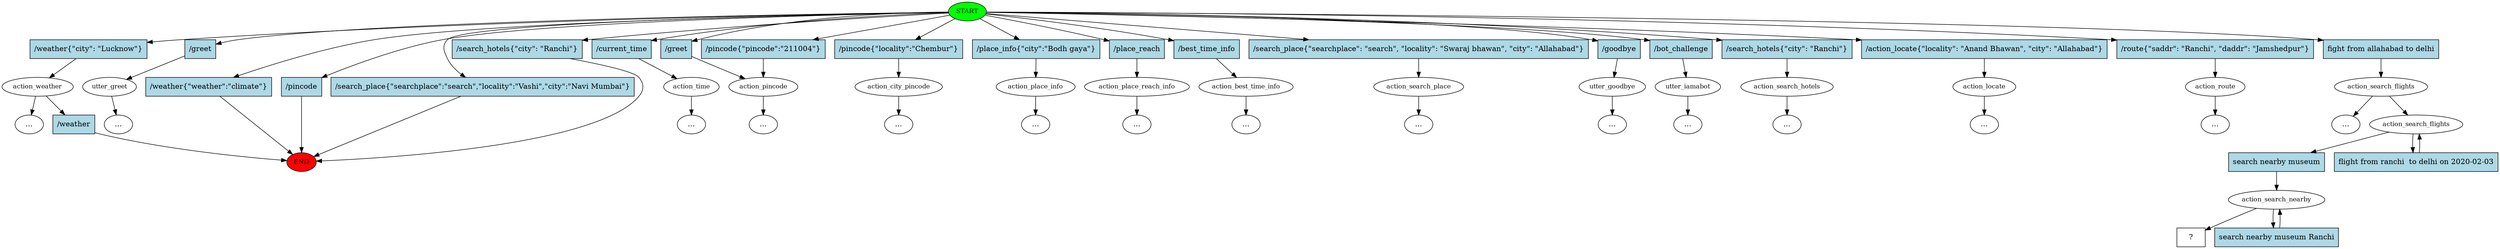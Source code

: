 digraph  {
0 [class="start active", fillcolor=green, fontsize=12, label=START, style=filled];
"-1" [class=end, fillcolor=red, fontsize=12, label=END, style=filled];
1 [class="", fontsize=12, label=action_weather];
2 [class="", fontsize=12, label=utter_greet];
14 [class="", fontsize=12, label=action_time];
"-15" [class=ellipsis, label="..."];
16 [class="", fontsize=12, label=action_pincode];
"-19" [class=ellipsis, label="..."];
19 [class="", fontsize=12, label=action_city_pincode];
"-24" [class=ellipsis, label="..."];
26 [class="", fontsize=12, label=action_place_info];
"-29" [class=ellipsis, label="..."];
29 [class="", fontsize=12, label=action_place_reach_info];
"-30" [class=ellipsis, label="..."];
30 [class="", fontsize=12, label=action_best_time_info];
"-33" [class=ellipsis, label="..."];
35 [class="", fontsize=12, label=action_search_place];
36 [class="", fontsize=12, label=utter_goodbye];
"-37" [class=ellipsis, label="..."];
44 [class="", fontsize=12, label=utter_iamabot];
"-45" [class=ellipsis, label="..."];
"-51" [class=ellipsis, label="..."];
51 [class="", fontsize=12, label=action_search_hotels];
"-52" [class=ellipsis, label="..."];
52 [class="", fontsize=12, label=action_locate];
"-53" [class=ellipsis, label="..."];
54 [class="", fontsize=12, label=action_route];
"-55" [class=ellipsis, label="..."];
55 [class=active, fontsize=12, label=action_search_flights];
"-56" [class=ellipsis, label="..."];
"-58" [class=ellipsis, label="..."];
"-59" [class=ellipsis, label="..."];
60 [class=active, fontsize=12, label=action_search_flights];
62 [class=active, fontsize=12, label=action_search_nearby];
64 [class="intent dashed active", label="  ?  ", shape=rect];
65 [class=intent, fillcolor=lightblue, label="/weather{\"city\": \"Lucknow\"}", shape=rect, style=filled];
66 [class=intent, fillcolor=lightblue, label="/greet", shape=rect, style=filled];
67 [class=intent, fillcolor=lightblue, label="/weather{\"weather\":\"climate\"}", shape=rect, style=filled];
68 [class=intent, fillcolor=lightblue, label="/pincode", shape=rect, style=filled];
69 [class=intent, fillcolor=lightblue, label="/search_place{\"searchplace\":\"search\",\"locality\":\"Vashi\",\"city\":\"Navi Mumbai\"}", shape=rect, style=filled];
70 [class=intent, fillcolor=lightblue, label="/search_hotels{\"city\": \"Ranchi\"}", shape=rect, style=filled];
71 [class=intent, fillcolor=lightblue, label="/current_time", shape=rect, style=filled];
72 [class=intent, fillcolor=lightblue, label="/greet", shape=rect, style=filled];
73 [class=intent, fillcolor=lightblue, label="/pincode{\"pincode\":\"211004\"}", shape=rect, style=filled];
74 [class=intent, fillcolor=lightblue, label="/pincode{\"locality\":\"Chembur\"}", shape=rect, style=filled];
75 [class=intent, fillcolor=lightblue, label="/place_info{\"city\":\"Bodh gaya\"}", shape=rect, style=filled];
76 [class=intent, fillcolor=lightblue, label="/place_reach", shape=rect, style=filled];
77 [class=intent, fillcolor=lightblue, label="/best_time_info", shape=rect, style=filled];
78 [class=intent, fillcolor=lightblue, label="/search_place{\"searchplace\": \"search\", \"locality\": \"Swaraj bhawan\", \"city\": \"Allahabad\"}", shape=rect, style=filled];
79 [class=intent, fillcolor=lightblue, label="/goodbye", shape=rect, style=filled];
80 [class=intent, fillcolor=lightblue, label="/bot_challenge", shape=rect, style=filled];
81 [class=intent, fillcolor=lightblue, label="/search_hotels{\"city\": \"Ranchi\"}", shape=rect, style=filled];
82 [class=intent, fillcolor=lightblue, label="/action_locate{\"locality\": \"Anand Bhawan\", \"city\": \"Allahabad\"}", shape=rect, style=filled];
83 [class=intent, fillcolor=lightblue, label="/route{\"saddr\": \"Ranchi\", \"daddr\": \"Jamshedpur\"}", shape=rect, style=filled];
84 [class="intent active", fillcolor=lightblue, label="fight from allahabad to delhi", shape=rect, style=filled];
85 [class=intent, fillcolor=lightblue, label="/weather", shape=rect, style=filled];
86 [class="intent active", fillcolor=lightblue, label="search nearby museum", shape=rect, style=filled];
87 [class="intent active", fillcolor=lightblue, label="flight from ranchi  to delhi on 2020-02-03", shape=rect, style=filled];
88 [class="intent active", fillcolor=lightblue, label="search nearby museum Ranchi", shape=rect, style=filled];
0 -> 65  [class="", key=0];
0 -> 66  [class="", key=0];
0 -> 67  [class="", key=0];
0 -> 68  [class="", key=0];
0 -> 69  [class="", key=0];
0 -> 70  [class="", key=0];
0 -> 71  [class="", key=0];
0 -> 72  [class="", key=0];
0 -> 73  [class="", key=0];
0 -> 74  [class="", key=0];
0 -> 75  [class="", key=0];
0 -> 76  [class="", key=0];
0 -> 77  [class="", key=0];
0 -> 78  [class="", key=0];
0 -> 79  [class="", key=0];
0 -> 80  [class="", key=0];
0 -> 81  [class="", key=0];
0 -> 82  [class="", key=0];
0 -> 83  [class="", key=0];
0 -> 84  [class=active, key=0];
1 -> "-58"  [class="", key=NONE, label=""];
1 -> 85  [class="", key=0];
2 -> "-59"  [class="", key=NONE, label=""];
14 -> "-15"  [class="", key=NONE, label=""];
16 -> "-19"  [class="", key=NONE, label=""];
19 -> "-24"  [class="", key=NONE, label=""];
26 -> "-29"  [class="", key=NONE, label=""];
29 -> "-30"  [class="", key=NONE, label=""];
30 -> "-33"  [class="", key=NONE, label=""];
35 -> "-51"  [class="", key=NONE, label=""];
36 -> "-37"  [class="", key=NONE, label=""];
44 -> "-45"  [class="", key=NONE, label=""];
51 -> "-52"  [class="", key=NONE, label=""];
52 -> "-53"  [class="", key=NONE, label=""];
54 -> "-55"  [class="", key=NONE, label=""];
55 -> "-56"  [class="", key=NONE, label=""];
55 -> 60  [class=active, key=NONE, label=""];
60 -> 86  [class=active, key=0];
60 -> 87  [class=active, key=0];
62 -> 64  [class=active, key=NONE, label=""];
62 -> 88  [class=active, key=0];
65 -> 1  [class="", key=0];
66 -> 2  [class="", key=0];
67 -> "-1"  [class="", key=0];
68 -> "-1"  [class="", key=0];
69 -> "-1"  [class="", key=0];
70 -> "-1"  [class="", key=0];
71 -> 14  [class="", key=0];
72 -> 16  [class="", key=0];
73 -> 16  [class="", key=0];
74 -> 19  [class="", key=0];
75 -> 26  [class="", key=0];
76 -> 29  [class="", key=0];
77 -> 30  [class="", key=0];
78 -> 35  [class="", key=0];
79 -> 36  [class="", key=0];
80 -> 44  [class="", key=0];
81 -> 51  [class="", key=0];
82 -> 52  [class="", key=0];
83 -> 54  [class="", key=0];
84 -> 55  [class=active, key=0];
85 -> "-1"  [class="", key=0];
86 -> 62  [class=active, key=0];
87 -> 60  [class=active, key=0];
88 -> 62  [class=active, key=0];
}

